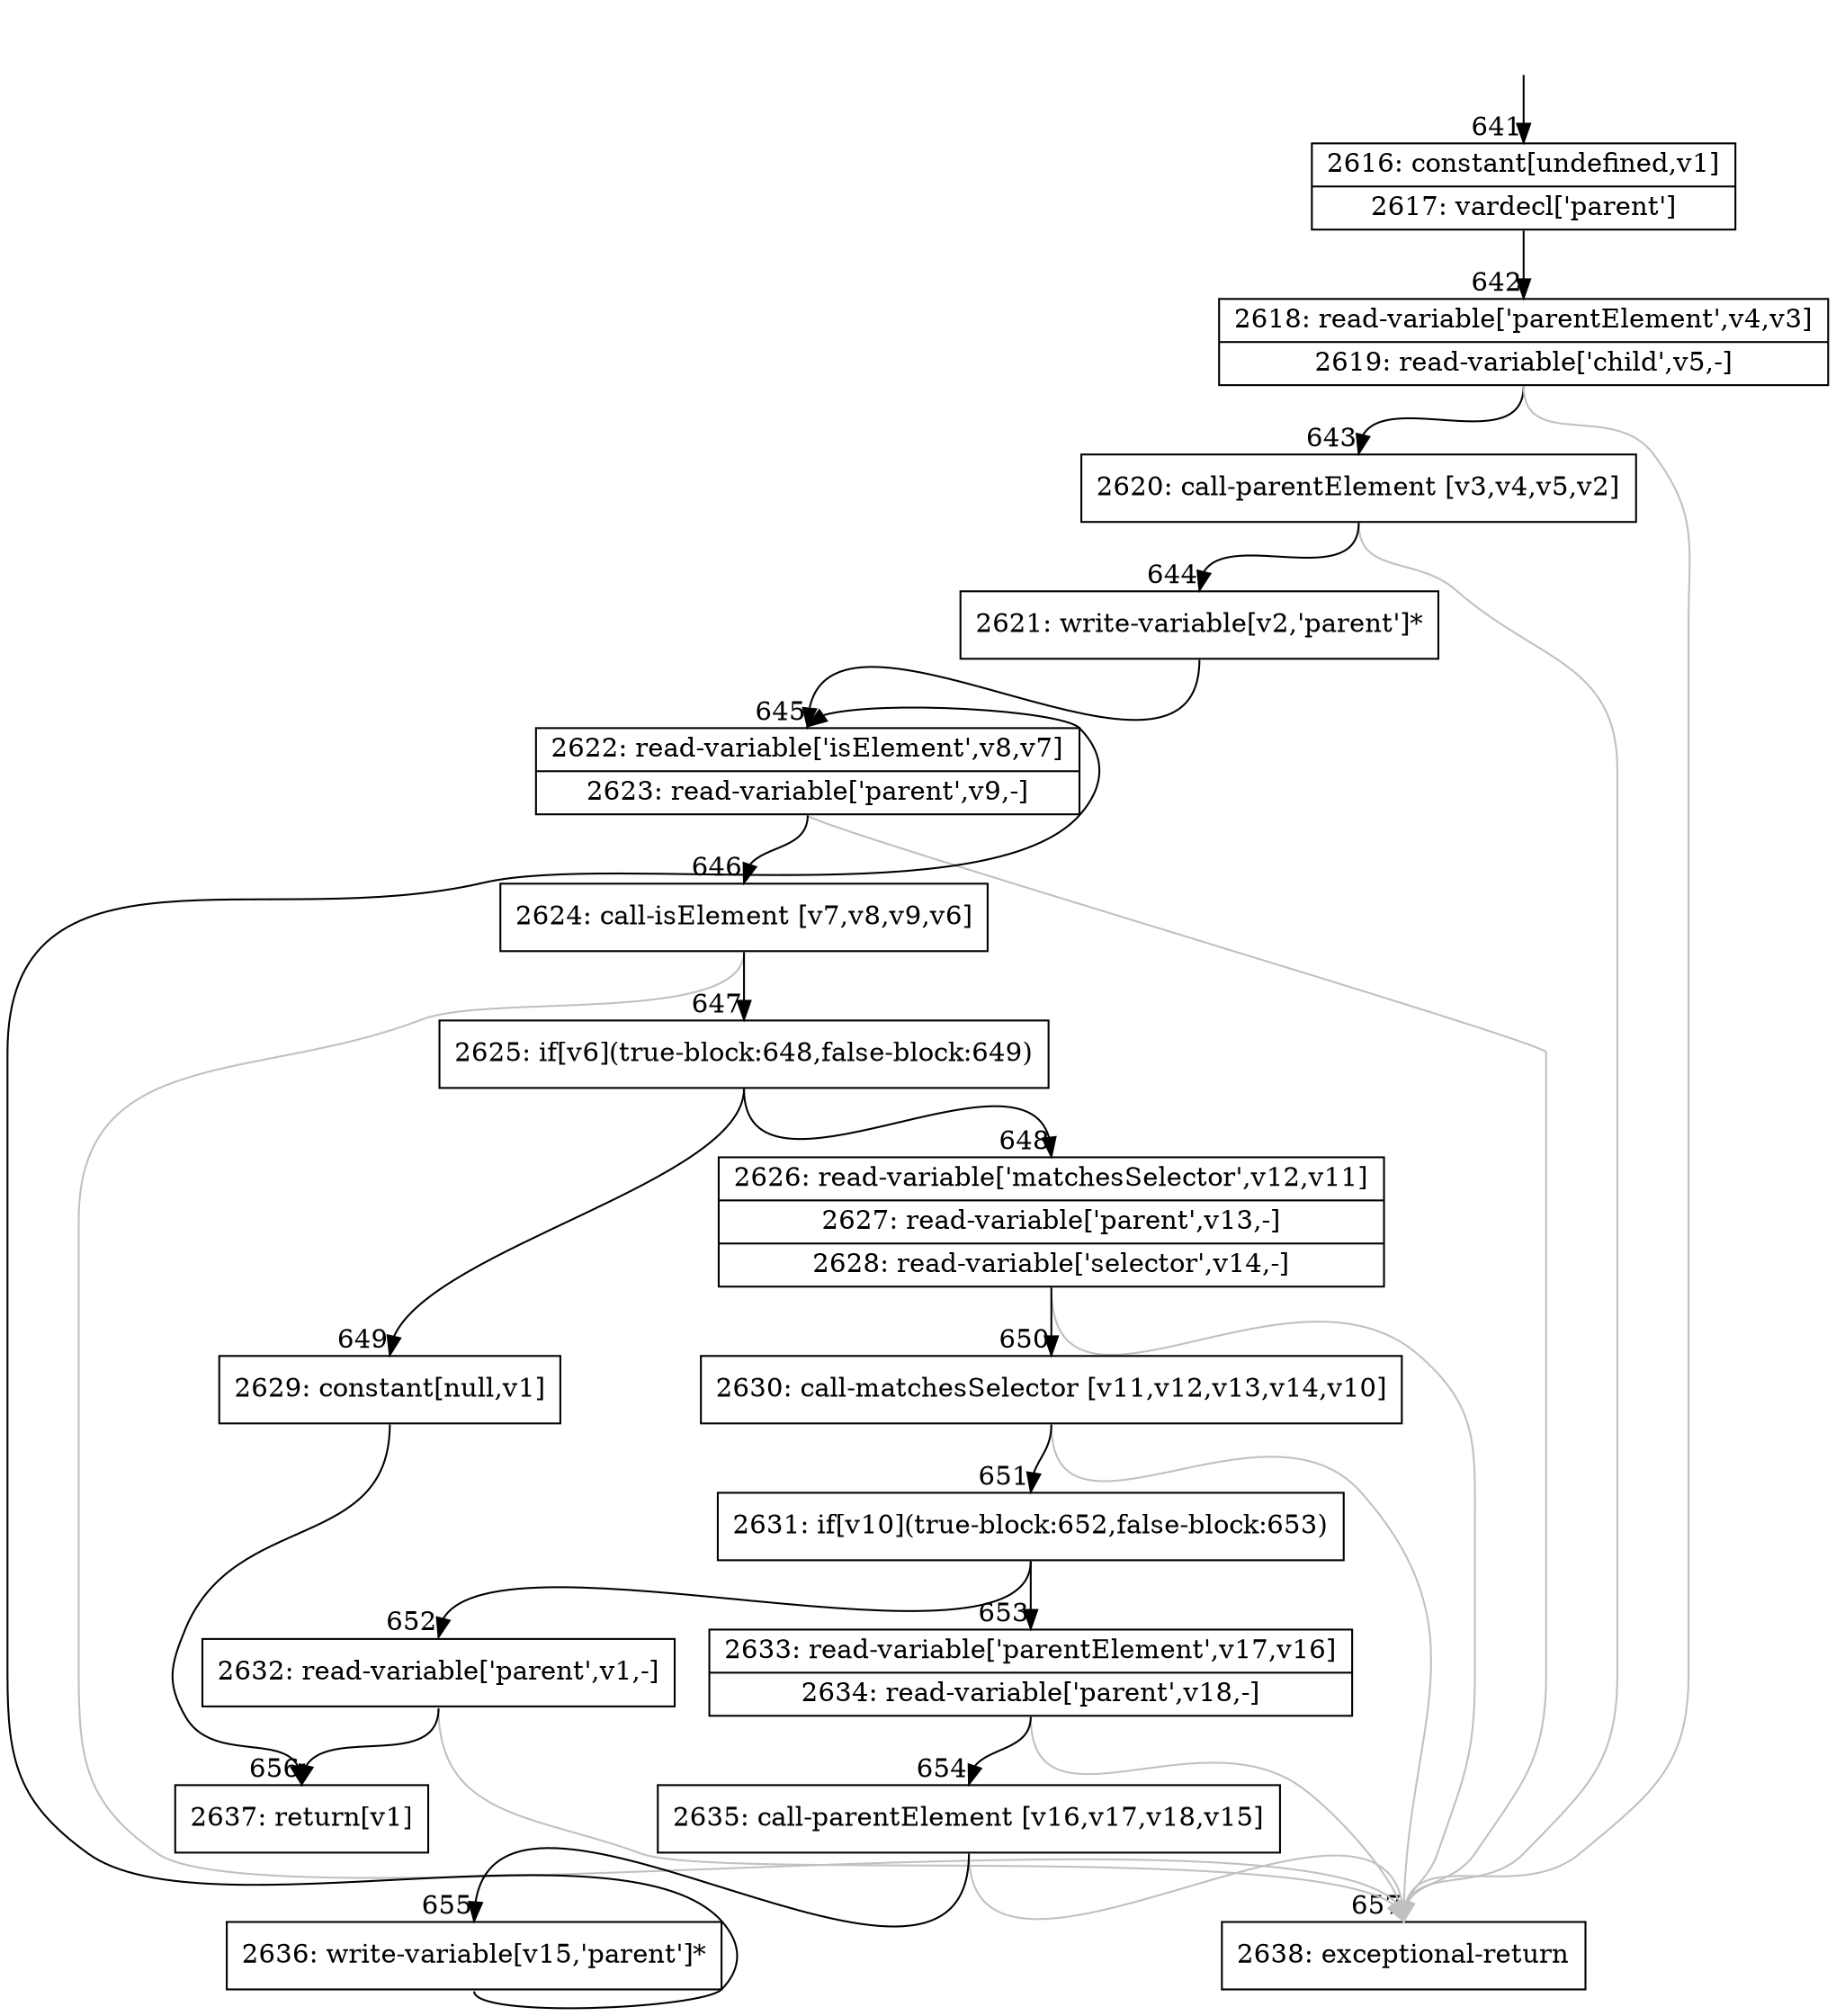 digraph {
rankdir="TD"
BB_entry48[shape=none,label=""];
BB_entry48 -> BB641 [tailport=s, headport=n, headlabel="    641"]
BB641 [shape=record label="{2616: constant[undefined,v1]|2617: vardecl['parent']}" ] 
BB641 -> BB642 [tailport=s, headport=n, headlabel="      642"]
BB642 [shape=record label="{2618: read-variable['parentElement',v4,v3]|2619: read-variable['child',v5,-]}" ] 
BB642 -> BB643 [tailport=s, headport=n, headlabel="      643"]
BB642 -> BB657 [tailport=s, headport=n, color=gray, headlabel="      657"]
BB643 [shape=record label="{2620: call-parentElement [v3,v4,v5,v2]}" ] 
BB643 -> BB644 [tailport=s, headport=n, headlabel="      644"]
BB643 -> BB657 [tailport=s, headport=n, color=gray]
BB644 [shape=record label="{2621: write-variable[v2,'parent']*}" ] 
BB644 -> BB645 [tailport=s, headport=n, headlabel="      645"]
BB645 [shape=record label="{2622: read-variable['isElement',v8,v7]|2623: read-variable['parent',v9,-]}" ] 
BB645 -> BB646 [tailport=s, headport=n, headlabel="      646"]
BB645 -> BB657 [tailport=s, headport=n, color=gray]
BB646 [shape=record label="{2624: call-isElement [v7,v8,v9,v6]}" ] 
BB646 -> BB647 [tailport=s, headport=n, headlabel="      647"]
BB646 -> BB657 [tailport=s, headport=n, color=gray]
BB647 [shape=record label="{2625: if[v6](true-block:648,false-block:649)}" ] 
BB647 -> BB648 [tailport=s, headport=n, headlabel="      648"]
BB647 -> BB649 [tailport=s, headport=n, headlabel="      649"]
BB648 [shape=record label="{2626: read-variable['matchesSelector',v12,v11]|2627: read-variable['parent',v13,-]|2628: read-variable['selector',v14,-]}" ] 
BB648 -> BB650 [tailport=s, headport=n, headlabel="      650"]
BB648 -> BB657 [tailport=s, headport=n, color=gray]
BB649 [shape=record label="{2629: constant[null,v1]}" ] 
BB649 -> BB656 [tailport=s, headport=n, headlabel="      656"]
BB650 [shape=record label="{2630: call-matchesSelector [v11,v12,v13,v14,v10]}" ] 
BB650 -> BB651 [tailport=s, headport=n, headlabel="      651"]
BB650 -> BB657 [tailport=s, headport=n, color=gray]
BB651 [shape=record label="{2631: if[v10](true-block:652,false-block:653)}" ] 
BB651 -> BB652 [tailport=s, headport=n, headlabel="      652"]
BB651 -> BB653 [tailport=s, headport=n, headlabel="      653"]
BB652 [shape=record label="{2632: read-variable['parent',v1,-]}" ] 
BB652 -> BB656 [tailport=s, headport=n]
BB652 -> BB657 [tailport=s, headport=n, color=gray]
BB653 [shape=record label="{2633: read-variable['parentElement',v17,v16]|2634: read-variable['parent',v18,-]}" ] 
BB653 -> BB654 [tailport=s, headport=n, headlabel="      654"]
BB653 -> BB657 [tailport=s, headport=n, color=gray]
BB654 [shape=record label="{2635: call-parentElement [v16,v17,v18,v15]}" ] 
BB654 -> BB655 [tailport=s, headport=n, headlabel="      655"]
BB654 -> BB657 [tailport=s, headport=n, color=gray]
BB655 [shape=record label="{2636: write-variable[v15,'parent']*}" ] 
BB655 -> BB645 [tailport=s, headport=n]
BB656 [shape=record label="{2637: return[v1]}" ] 
BB657 [shape=record label="{2638: exceptional-return}" ] 
//#$~ 938
}
